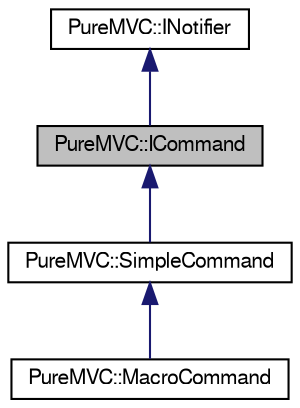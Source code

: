 digraph G
{
  edge [fontname="FreeSans",fontsize="10",labelfontname="FreeSans",labelfontsize="10"];
  node [fontname="FreeSans",fontsize="10",shape=record];
  Node1 [label="PureMVC::ICommand",height=0.2,width=0.4,color="black", fillcolor="grey75", style="filled" fontcolor="black"];
  Node2 -> Node1 [dir=back,color="midnightblue",fontsize="10",style="solid"];
  Node2 [label="PureMVC::INotifier",height=0.2,width=0.4,color="black", fillcolor="white", style="filled",URL="$class_pure_m_v_c_1_1_i_notifier.html",tooltip="The interface definition for a PureMVC Notifier."];
  Node1 -> Node3 [dir=back,color="midnightblue",fontsize="10",style="solid"];
  Node3 [label="PureMVC::SimpleCommand",height=0.2,width=0.4,color="black", fillcolor="white", style="filled",URL="$class_pure_m_v_c_1_1_simple_command.html",tooltip="A base ICommand implementation."];
  Node3 -> Node4 [dir=back,color="midnightblue",fontsize="10",style="solid"];
  Node4 [label="PureMVC::MacroCommand",height=0.2,width=0.4,color="black", fillcolor="white", style="filled",URL="$class_pure_m_v_c_1_1_macro_command.html",tooltip="A base ICommand implementation that executes other ICommands."];
}
